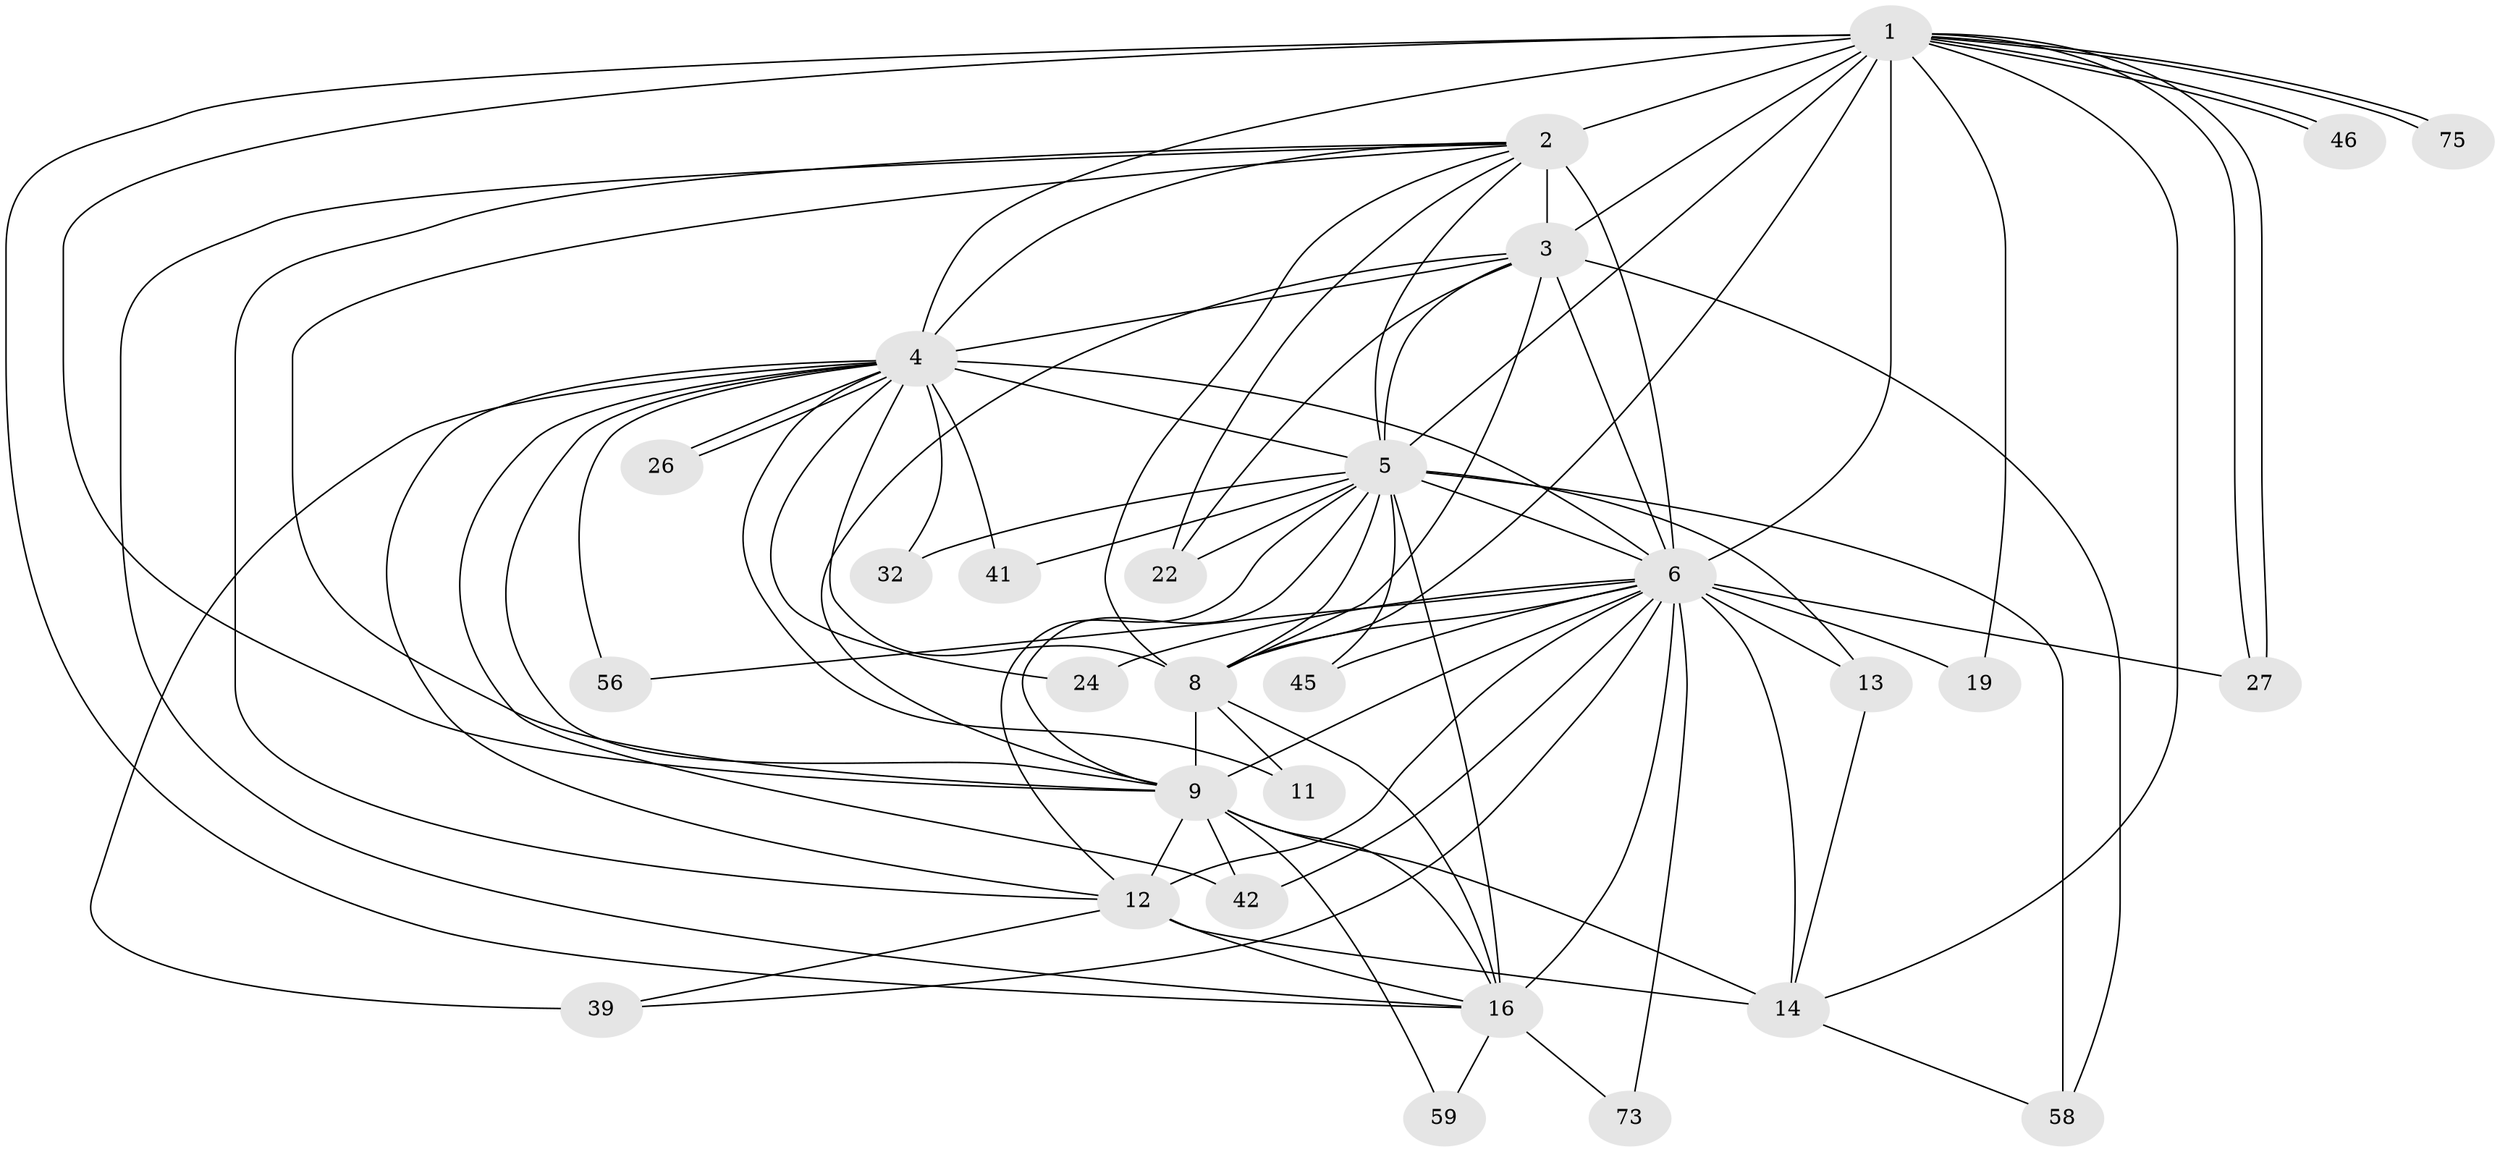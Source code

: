 // original degree distribution, {20: 0.01020408163265306, 21: 0.01020408163265306, 15: 0.030612244897959183, 25: 0.01020408163265306, 19: 0.01020408163265306, 23: 0.030612244897959183, 2: 0.5510204081632653, 9: 0.01020408163265306, 3: 0.19387755102040816, 6: 0.030612244897959183, 5: 0.04081632653061224, 4: 0.061224489795918366, 7: 0.01020408163265306}
// Generated by graph-tools (version 1.1) at 2025/17/03/04/25 18:17:44]
// undirected, 29 vertices, 86 edges
graph export_dot {
graph [start="1"]
  node [color=gray90,style=filled];
  1 [super="+31"];
  2;
  3;
  4;
  5 [super="+60"];
  6 [super="+88+94+86+79+38+64+28+47+29+33+7+57+10"];
  8 [super="+69+21"];
  9 [super="+34+35+97+40+76"];
  11;
  12 [super="+52+36"];
  13;
  14 [super="+48+18+15"];
  16 [super="+43+23+17"];
  19;
  22 [super="+50"];
  24;
  26;
  27;
  32;
  39 [super="+84+66"];
  41;
  42 [super="+68"];
  45;
  46;
  56 [super="+70"];
  58;
  59;
  73;
  75;
  1 -- 2;
  1 -- 3;
  1 -- 4;
  1 -- 5;
  1 -- 6 [weight=4];
  1 -- 8 [weight=2];
  1 -- 9;
  1 -- 14;
  1 -- 19;
  1 -- 27;
  1 -- 27;
  1 -- 46;
  1 -- 46;
  1 -- 75;
  1 -- 75;
  1 -- 16;
  2 -- 3;
  2 -- 4;
  2 -- 5;
  2 -- 6 [weight=9];
  2 -- 8;
  2 -- 9;
  2 -- 12 [weight=3];
  2 -- 16 [weight=2];
  2 -- 22;
  3 -- 4;
  3 -- 5;
  3 -- 6 [weight=6];
  3 -- 8;
  3 -- 9 [weight=2];
  3 -- 58;
  3 -- 22;
  4 -- 5;
  4 -- 6 [weight=7];
  4 -- 8;
  4 -- 9 [weight=2];
  4 -- 11;
  4 -- 12;
  4 -- 24;
  4 -- 26;
  4 -- 26;
  4 -- 32;
  4 -- 39 [weight=2];
  4 -- 41;
  4 -- 56;
  4 -- 42;
  5 -- 6 [weight=4];
  5 -- 8 [weight=2];
  5 -- 9;
  5 -- 13;
  5 -- 22;
  5 -- 32;
  5 -- 41;
  5 -- 45;
  5 -- 58;
  5 -- 16;
  5 -- 12;
  6 -- 8 [weight=5];
  6 -- 9 [weight=5];
  6 -- 19 [weight=2];
  6 -- 24;
  6 -- 39;
  6 -- 12 [weight=4];
  6 -- 16 [weight=7];
  6 -- 56 [weight=2];
  6 -- 73;
  6 -- 13;
  6 -- 14 [weight=4];
  6 -- 27;
  6 -- 42;
  6 -- 45;
  8 -- 9 [weight=2];
  8 -- 11;
  8 -- 16;
  9 -- 14 [weight=2];
  9 -- 16 [weight=3];
  9 -- 42;
  9 -- 59;
  9 -- 12 [weight=2];
  12 -- 16 [weight=2];
  12 -- 39;
  12 -- 14;
  13 -- 14;
  14 -- 58;
  16 -- 59;
  16 -- 73;
}

